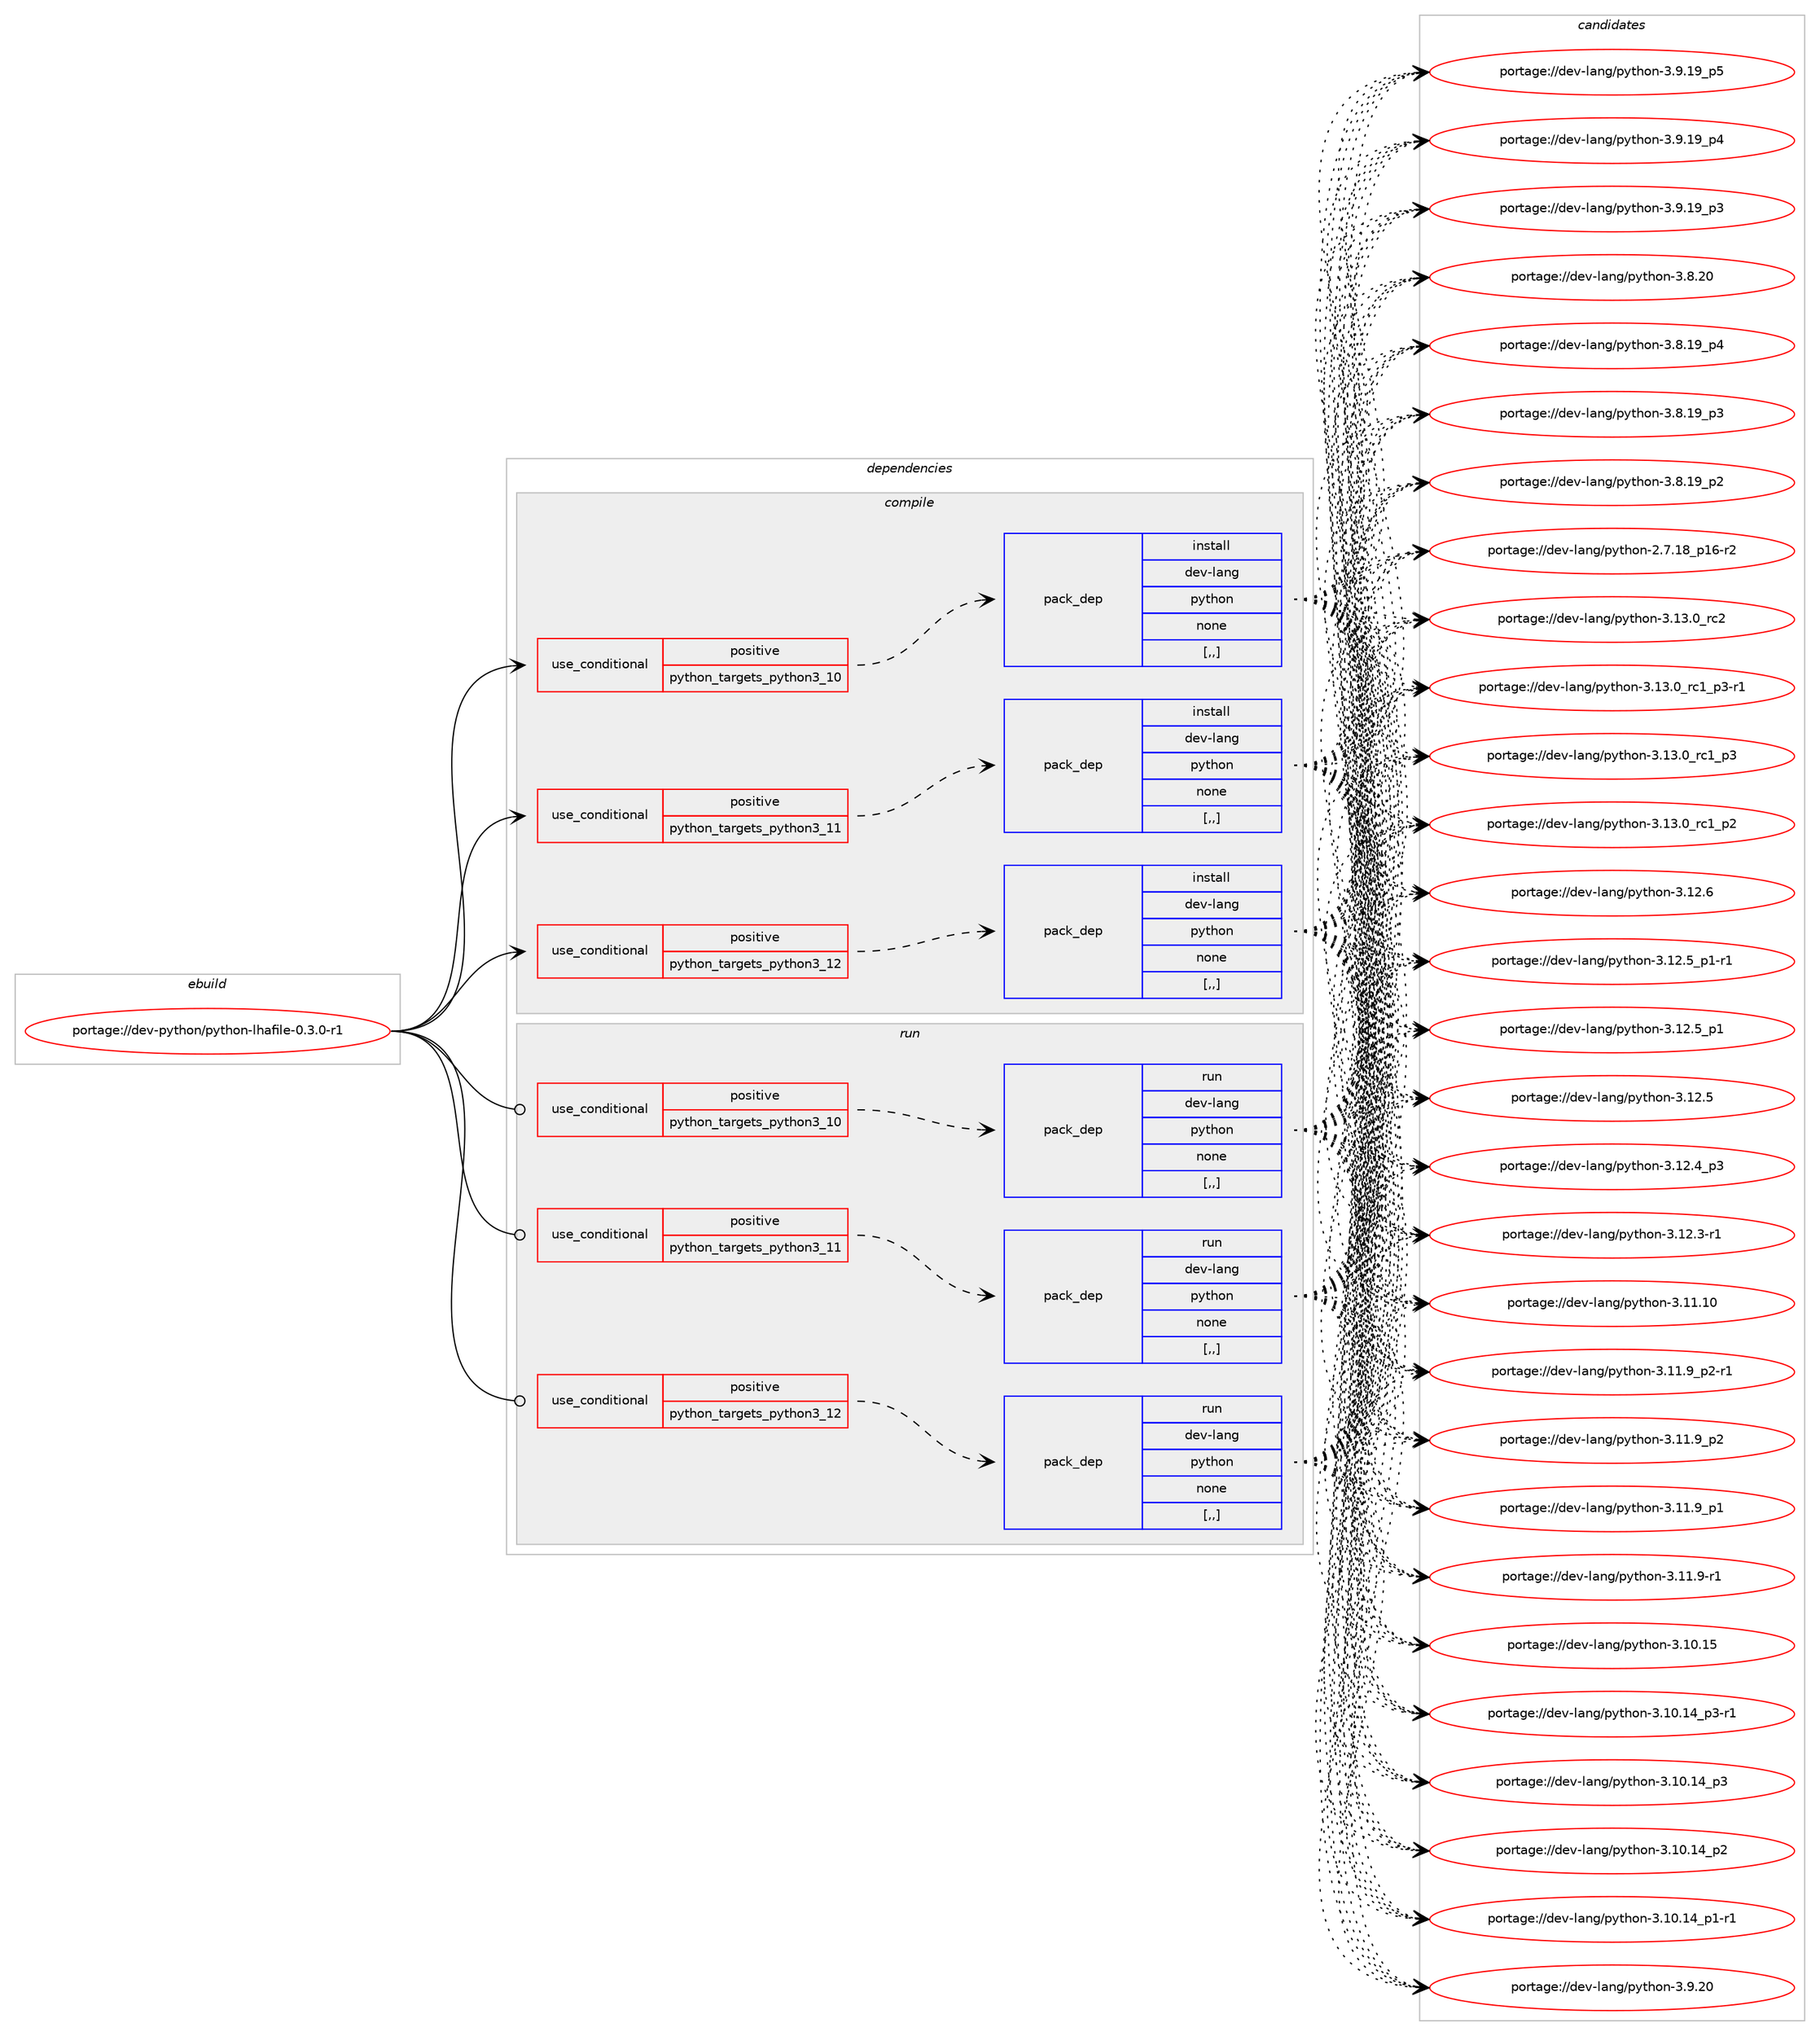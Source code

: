 digraph prolog {

# *************
# Graph options
# *************

newrank=true;
concentrate=true;
compound=true;
graph [rankdir=LR,fontname=Helvetica,fontsize=10,ranksep=1.5];#, ranksep=2.5, nodesep=0.2];
edge  [arrowhead=vee];
node  [fontname=Helvetica,fontsize=10];

# **********
# The ebuild
# **********

subgraph cluster_leftcol {
color=gray;
label=<<i>ebuild</i>>;
id [label="portage://dev-python/python-lhafile-0.3.0-r1", color=red, width=4, href="../dev-python/python-lhafile-0.3.0-r1.svg"];
}

# ****************
# The dependencies
# ****************

subgraph cluster_midcol {
color=gray;
label=<<i>dependencies</i>>;
subgraph cluster_compile {
fillcolor="#eeeeee";
style=filled;
label=<<i>compile</i>>;
subgraph cond168887 {
dependency655246 [label=<<TABLE BORDER="0" CELLBORDER="1" CELLSPACING="0" CELLPADDING="4"><TR><TD ROWSPAN="3" CELLPADDING="10">use_conditional</TD></TR><TR><TD>positive</TD></TR><TR><TD>python_targets_python3_10</TD></TR></TABLE>>, shape=none, color=red];
subgraph pack481501 {
dependency655247 [label=<<TABLE BORDER="0" CELLBORDER="1" CELLSPACING="0" CELLPADDING="4" WIDTH="220"><TR><TD ROWSPAN="6" CELLPADDING="30">pack_dep</TD></TR><TR><TD WIDTH="110">install</TD></TR><TR><TD>dev-lang</TD></TR><TR><TD>python</TD></TR><TR><TD>none</TD></TR><TR><TD>[,,]</TD></TR></TABLE>>, shape=none, color=blue];
}
dependency655246:e -> dependency655247:w [weight=20,style="dashed",arrowhead="vee"];
}
id:e -> dependency655246:w [weight=20,style="solid",arrowhead="vee"];
subgraph cond168888 {
dependency655248 [label=<<TABLE BORDER="0" CELLBORDER="1" CELLSPACING="0" CELLPADDING="4"><TR><TD ROWSPAN="3" CELLPADDING="10">use_conditional</TD></TR><TR><TD>positive</TD></TR><TR><TD>python_targets_python3_11</TD></TR></TABLE>>, shape=none, color=red];
subgraph pack481502 {
dependency655249 [label=<<TABLE BORDER="0" CELLBORDER="1" CELLSPACING="0" CELLPADDING="4" WIDTH="220"><TR><TD ROWSPAN="6" CELLPADDING="30">pack_dep</TD></TR><TR><TD WIDTH="110">install</TD></TR><TR><TD>dev-lang</TD></TR><TR><TD>python</TD></TR><TR><TD>none</TD></TR><TR><TD>[,,]</TD></TR></TABLE>>, shape=none, color=blue];
}
dependency655248:e -> dependency655249:w [weight=20,style="dashed",arrowhead="vee"];
}
id:e -> dependency655248:w [weight=20,style="solid",arrowhead="vee"];
subgraph cond168889 {
dependency655250 [label=<<TABLE BORDER="0" CELLBORDER="1" CELLSPACING="0" CELLPADDING="4"><TR><TD ROWSPAN="3" CELLPADDING="10">use_conditional</TD></TR><TR><TD>positive</TD></TR><TR><TD>python_targets_python3_12</TD></TR></TABLE>>, shape=none, color=red];
subgraph pack481503 {
dependency655251 [label=<<TABLE BORDER="0" CELLBORDER="1" CELLSPACING="0" CELLPADDING="4" WIDTH="220"><TR><TD ROWSPAN="6" CELLPADDING="30">pack_dep</TD></TR><TR><TD WIDTH="110">install</TD></TR><TR><TD>dev-lang</TD></TR><TR><TD>python</TD></TR><TR><TD>none</TD></TR><TR><TD>[,,]</TD></TR></TABLE>>, shape=none, color=blue];
}
dependency655250:e -> dependency655251:w [weight=20,style="dashed",arrowhead="vee"];
}
id:e -> dependency655250:w [weight=20,style="solid",arrowhead="vee"];
}
subgraph cluster_compileandrun {
fillcolor="#eeeeee";
style=filled;
label=<<i>compile and run</i>>;
}
subgraph cluster_run {
fillcolor="#eeeeee";
style=filled;
label=<<i>run</i>>;
subgraph cond168890 {
dependency655252 [label=<<TABLE BORDER="0" CELLBORDER="1" CELLSPACING="0" CELLPADDING="4"><TR><TD ROWSPAN="3" CELLPADDING="10">use_conditional</TD></TR><TR><TD>positive</TD></TR><TR><TD>python_targets_python3_10</TD></TR></TABLE>>, shape=none, color=red];
subgraph pack481504 {
dependency655253 [label=<<TABLE BORDER="0" CELLBORDER="1" CELLSPACING="0" CELLPADDING="4" WIDTH="220"><TR><TD ROWSPAN="6" CELLPADDING="30">pack_dep</TD></TR><TR><TD WIDTH="110">run</TD></TR><TR><TD>dev-lang</TD></TR><TR><TD>python</TD></TR><TR><TD>none</TD></TR><TR><TD>[,,]</TD></TR></TABLE>>, shape=none, color=blue];
}
dependency655252:e -> dependency655253:w [weight=20,style="dashed",arrowhead="vee"];
}
id:e -> dependency655252:w [weight=20,style="solid",arrowhead="odot"];
subgraph cond168891 {
dependency655254 [label=<<TABLE BORDER="0" CELLBORDER="1" CELLSPACING="0" CELLPADDING="4"><TR><TD ROWSPAN="3" CELLPADDING="10">use_conditional</TD></TR><TR><TD>positive</TD></TR><TR><TD>python_targets_python3_11</TD></TR></TABLE>>, shape=none, color=red];
subgraph pack481505 {
dependency655255 [label=<<TABLE BORDER="0" CELLBORDER="1" CELLSPACING="0" CELLPADDING="4" WIDTH="220"><TR><TD ROWSPAN="6" CELLPADDING="30">pack_dep</TD></TR><TR><TD WIDTH="110">run</TD></TR><TR><TD>dev-lang</TD></TR><TR><TD>python</TD></TR><TR><TD>none</TD></TR><TR><TD>[,,]</TD></TR></TABLE>>, shape=none, color=blue];
}
dependency655254:e -> dependency655255:w [weight=20,style="dashed",arrowhead="vee"];
}
id:e -> dependency655254:w [weight=20,style="solid",arrowhead="odot"];
subgraph cond168892 {
dependency655256 [label=<<TABLE BORDER="0" CELLBORDER="1" CELLSPACING="0" CELLPADDING="4"><TR><TD ROWSPAN="3" CELLPADDING="10">use_conditional</TD></TR><TR><TD>positive</TD></TR><TR><TD>python_targets_python3_12</TD></TR></TABLE>>, shape=none, color=red];
subgraph pack481506 {
dependency655257 [label=<<TABLE BORDER="0" CELLBORDER="1" CELLSPACING="0" CELLPADDING="4" WIDTH="220"><TR><TD ROWSPAN="6" CELLPADDING="30">pack_dep</TD></TR><TR><TD WIDTH="110">run</TD></TR><TR><TD>dev-lang</TD></TR><TR><TD>python</TD></TR><TR><TD>none</TD></TR><TR><TD>[,,]</TD></TR></TABLE>>, shape=none, color=blue];
}
dependency655256:e -> dependency655257:w [weight=20,style="dashed",arrowhead="vee"];
}
id:e -> dependency655256:w [weight=20,style="solid",arrowhead="odot"];
}
}

# **************
# The candidates
# **************

subgraph cluster_choices {
rank=same;
color=gray;
label=<<i>candidates</i>>;

subgraph choice481501 {
color=black;
nodesep=1;
choice10010111845108971101034711212111610411111045514649514648951149950 [label="portage://dev-lang/python-3.13.0_rc2", color=red, width=4,href="../dev-lang/python-3.13.0_rc2.svg"];
choice1001011184510897110103471121211161041111104551464951464895114994995112514511449 [label="portage://dev-lang/python-3.13.0_rc1_p3-r1", color=red, width=4,href="../dev-lang/python-3.13.0_rc1_p3-r1.svg"];
choice100101118451089711010347112121116104111110455146495146489511499499511251 [label="portage://dev-lang/python-3.13.0_rc1_p3", color=red, width=4,href="../dev-lang/python-3.13.0_rc1_p3.svg"];
choice100101118451089711010347112121116104111110455146495146489511499499511250 [label="portage://dev-lang/python-3.13.0_rc1_p2", color=red, width=4,href="../dev-lang/python-3.13.0_rc1_p2.svg"];
choice10010111845108971101034711212111610411111045514649504654 [label="portage://dev-lang/python-3.12.6", color=red, width=4,href="../dev-lang/python-3.12.6.svg"];
choice1001011184510897110103471121211161041111104551464950465395112494511449 [label="portage://dev-lang/python-3.12.5_p1-r1", color=red, width=4,href="../dev-lang/python-3.12.5_p1-r1.svg"];
choice100101118451089711010347112121116104111110455146495046539511249 [label="portage://dev-lang/python-3.12.5_p1", color=red, width=4,href="../dev-lang/python-3.12.5_p1.svg"];
choice10010111845108971101034711212111610411111045514649504653 [label="portage://dev-lang/python-3.12.5", color=red, width=4,href="../dev-lang/python-3.12.5.svg"];
choice100101118451089711010347112121116104111110455146495046529511251 [label="portage://dev-lang/python-3.12.4_p3", color=red, width=4,href="../dev-lang/python-3.12.4_p3.svg"];
choice100101118451089711010347112121116104111110455146495046514511449 [label="portage://dev-lang/python-3.12.3-r1", color=red, width=4,href="../dev-lang/python-3.12.3-r1.svg"];
choice1001011184510897110103471121211161041111104551464949464948 [label="portage://dev-lang/python-3.11.10", color=red, width=4,href="../dev-lang/python-3.11.10.svg"];
choice1001011184510897110103471121211161041111104551464949465795112504511449 [label="portage://dev-lang/python-3.11.9_p2-r1", color=red, width=4,href="../dev-lang/python-3.11.9_p2-r1.svg"];
choice100101118451089711010347112121116104111110455146494946579511250 [label="portage://dev-lang/python-3.11.9_p2", color=red, width=4,href="../dev-lang/python-3.11.9_p2.svg"];
choice100101118451089711010347112121116104111110455146494946579511249 [label="portage://dev-lang/python-3.11.9_p1", color=red, width=4,href="../dev-lang/python-3.11.9_p1.svg"];
choice100101118451089711010347112121116104111110455146494946574511449 [label="portage://dev-lang/python-3.11.9-r1", color=red, width=4,href="../dev-lang/python-3.11.9-r1.svg"];
choice1001011184510897110103471121211161041111104551464948464953 [label="portage://dev-lang/python-3.10.15", color=red, width=4,href="../dev-lang/python-3.10.15.svg"];
choice100101118451089711010347112121116104111110455146494846495295112514511449 [label="portage://dev-lang/python-3.10.14_p3-r1", color=red, width=4,href="../dev-lang/python-3.10.14_p3-r1.svg"];
choice10010111845108971101034711212111610411111045514649484649529511251 [label="portage://dev-lang/python-3.10.14_p3", color=red, width=4,href="../dev-lang/python-3.10.14_p3.svg"];
choice10010111845108971101034711212111610411111045514649484649529511250 [label="portage://dev-lang/python-3.10.14_p2", color=red, width=4,href="../dev-lang/python-3.10.14_p2.svg"];
choice100101118451089711010347112121116104111110455146494846495295112494511449 [label="portage://dev-lang/python-3.10.14_p1-r1", color=red, width=4,href="../dev-lang/python-3.10.14_p1-r1.svg"];
choice10010111845108971101034711212111610411111045514657465048 [label="portage://dev-lang/python-3.9.20", color=red, width=4,href="../dev-lang/python-3.9.20.svg"];
choice100101118451089711010347112121116104111110455146574649579511253 [label="portage://dev-lang/python-3.9.19_p5", color=red, width=4,href="../dev-lang/python-3.9.19_p5.svg"];
choice100101118451089711010347112121116104111110455146574649579511252 [label="portage://dev-lang/python-3.9.19_p4", color=red, width=4,href="../dev-lang/python-3.9.19_p4.svg"];
choice100101118451089711010347112121116104111110455146574649579511251 [label="portage://dev-lang/python-3.9.19_p3", color=red, width=4,href="../dev-lang/python-3.9.19_p3.svg"];
choice10010111845108971101034711212111610411111045514656465048 [label="portage://dev-lang/python-3.8.20", color=red, width=4,href="../dev-lang/python-3.8.20.svg"];
choice100101118451089711010347112121116104111110455146564649579511252 [label="portage://dev-lang/python-3.8.19_p4", color=red, width=4,href="../dev-lang/python-3.8.19_p4.svg"];
choice100101118451089711010347112121116104111110455146564649579511251 [label="portage://dev-lang/python-3.8.19_p3", color=red, width=4,href="../dev-lang/python-3.8.19_p3.svg"];
choice100101118451089711010347112121116104111110455146564649579511250 [label="portage://dev-lang/python-3.8.19_p2", color=red, width=4,href="../dev-lang/python-3.8.19_p2.svg"];
choice100101118451089711010347112121116104111110455046554649569511249544511450 [label="portage://dev-lang/python-2.7.18_p16-r2", color=red, width=4,href="../dev-lang/python-2.7.18_p16-r2.svg"];
dependency655247:e -> choice10010111845108971101034711212111610411111045514649514648951149950:w [style=dotted,weight="100"];
dependency655247:e -> choice1001011184510897110103471121211161041111104551464951464895114994995112514511449:w [style=dotted,weight="100"];
dependency655247:e -> choice100101118451089711010347112121116104111110455146495146489511499499511251:w [style=dotted,weight="100"];
dependency655247:e -> choice100101118451089711010347112121116104111110455146495146489511499499511250:w [style=dotted,weight="100"];
dependency655247:e -> choice10010111845108971101034711212111610411111045514649504654:w [style=dotted,weight="100"];
dependency655247:e -> choice1001011184510897110103471121211161041111104551464950465395112494511449:w [style=dotted,weight="100"];
dependency655247:e -> choice100101118451089711010347112121116104111110455146495046539511249:w [style=dotted,weight="100"];
dependency655247:e -> choice10010111845108971101034711212111610411111045514649504653:w [style=dotted,weight="100"];
dependency655247:e -> choice100101118451089711010347112121116104111110455146495046529511251:w [style=dotted,weight="100"];
dependency655247:e -> choice100101118451089711010347112121116104111110455146495046514511449:w [style=dotted,weight="100"];
dependency655247:e -> choice1001011184510897110103471121211161041111104551464949464948:w [style=dotted,weight="100"];
dependency655247:e -> choice1001011184510897110103471121211161041111104551464949465795112504511449:w [style=dotted,weight="100"];
dependency655247:e -> choice100101118451089711010347112121116104111110455146494946579511250:w [style=dotted,weight="100"];
dependency655247:e -> choice100101118451089711010347112121116104111110455146494946579511249:w [style=dotted,weight="100"];
dependency655247:e -> choice100101118451089711010347112121116104111110455146494946574511449:w [style=dotted,weight="100"];
dependency655247:e -> choice1001011184510897110103471121211161041111104551464948464953:w [style=dotted,weight="100"];
dependency655247:e -> choice100101118451089711010347112121116104111110455146494846495295112514511449:w [style=dotted,weight="100"];
dependency655247:e -> choice10010111845108971101034711212111610411111045514649484649529511251:w [style=dotted,weight="100"];
dependency655247:e -> choice10010111845108971101034711212111610411111045514649484649529511250:w [style=dotted,weight="100"];
dependency655247:e -> choice100101118451089711010347112121116104111110455146494846495295112494511449:w [style=dotted,weight="100"];
dependency655247:e -> choice10010111845108971101034711212111610411111045514657465048:w [style=dotted,weight="100"];
dependency655247:e -> choice100101118451089711010347112121116104111110455146574649579511253:w [style=dotted,weight="100"];
dependency655247:e -> choice100101118451089711010347112121116104111110455146574649579511252:w [style=dotted,weight="100"];
dependency655247:e -> choice100101118451089711010347112121116104111110455146574649579511251:w [style=dotted,weight="100"];
dependency655247:e -> choice10010111845108971101034711212111610411111045514656465048:w [style=dotted,weight="100"];
dependency655247:e -> choice100101118451089711010347112121116104111110455146564649579511252:w [style=dotted,weight="100"];
dependency655247:e -> choice100101118451089711010347112121116104111110455146564649579511251:w [style=dotted,weight="100"];
dependency655247:e -> choice100101118451089711010347112121116104111110455146564649579511250:w [style=dotted,weight="100"];
dependency655247:e -> choice100101118451089711010347112121116104111110455046554649569511249544511450:w [style=dotted,weight="100"];
}
subgraph choice481502 {
color=black;
nodesep=1;
choice10010111845108971101034711212111610411111045514649514648951149950 [label="portage://dev-lang/python-3.13.0_rc2", color=red, width=4,href="../dev-lang/python-3.13.0_rc2.svg"];
choice1001011184510897110103471121211161041111104551464951464895114994995112514511449 [label="portage://dev-lang/python-3.13.0_rc1_p3-r1", color=red, width=4,href="../dev-lang/python-3.13.0_rc1_p3-r1.svg"];
choice100101118451089711010347112121116104111110455146495146489511499499511251 [label="portage://dev-lang/python-3.13.0_rc1_p3", color=red, width=4,href="../dev-lang/python-3.13.0_rc1_p3.svg"];
choice100101118451089711010347112121116104111110455146495146489511499499511250 [label="portage://dev-lang/python-3.13.0_rc1_p2", color=red, width=4,href="../dev-lang/python-3.13.0_rc1_p2.svg"];
choice10010111845108971101034711212111610411111045514649504654 [label="portage://dev-lang/python-3.12.6", color=red, width=4,href="../dev-lang/python-3.12.6.svg"];
choice1001011184510897110103471121211161041111104551464950465395112494511449 [label="portage://dev-lang/python-3.12.5_p1-r1", color=red, width=4,href="../dev-lang/python-3.12.5_p1-r1.svg"];
choice100101118451089711010347112121116104111110455146495046539511249 [label="portage://dev-lang/python-3.12.5_p1", color=red, width=4,href="../dev-lang/python-3.12.5_p1.svg"];
choice10010111845108971101034711212111610411111045514649504653 [label="portage://dev-lang/python-3.12.5", color=red, width=4,href="../dev-lang/python-3.12.5.svg"];
choice100101118451089711010347112121116104111110455146495046529511251 [label="portage://dev-lang/python-3.12.4_p3", color=red, width=4,href="../dev-lang/python-3.12.4_p3.svg"];
choice100101118451089711010347112121116104111110455146495046514511449 [label="portage://dev-lang/python-3.12.3-r1", color=red, width=4,href="../dev-lang/python-3.12.3-r1.svg"];
choice1001011184510897110103471121211161041111104551464949464948 [label="portage://dev-lang/python-3.11.10", color=red, width=4,href="../dev-lang/python-3.11.10.svg"];
choice1001011184510897110103471121211161041111104551464949465795112504511449 [label="portage://dev-lang/python-3.11.9_p2-r1", color=red, width=4,href="../dev-lang/python-3.11.9_p2-r1.svg"];
choice100101118451089711010347112121116104111110455146494946579511250 [label="portage://dev-lang/python-3.11.9_p2", color=red, width=4,href="../dev-lang/python-3.11.9_p2.svg"];
choice100101118451089711010347112121116104111110455146494946579511249 [label="portage://dev-lang/python-3.11.9_p1", color=red, width=4,href="../dev-lang/python-3.11.9_p1.svg"];
choice100101118451089711010347112121116104111110455146494946574511449 [label="portage://dev-lang/python-3.11.9-r1", color=red, width=4,href="../dev-lang/python-3.11.9-r1.svg"];
choice1001011184510897110103471121211161041111104551464948464953 [label="portage://dev-lang/python-3.10.15", color=red, width=4,href="../dev-lang/python-3.10.15.svg"];
choice100101118451089711010347112121116104111110455146494846495295112514511449 [label="portage://dev-lang/python-3.10.14_p3-r1", color=red, width=4,href="../dev-lang/python-3.10.14_p3-r1.svg"];
choice10010111845108971101034711212111610411111045514649484649529511251 [label="portage://dev-lang/python-3.10.14_p3", color=red, width=4,href="../dev-lang/python-3.10.14_p3.svg"];
choice10010111845108971101034711212111610411111045514649484649529511250 [label="portage://dev-lang/python-3.10.14_p2", color=red, width=4,href="../dev-lang/python-3.10.14_p2.svg"];
choice100101118451089711010347112121116104111110455146494846495295112494511449 [label="portage://dev-lang/python-3.10.14_p1-r1", color=red, width=4,href="../dev-lang/python-3.10.14_p1-r1.svg"];
choice10010111845108971101034711212111610411111045514657465048 [label="portage://dev-lang/python-3.9.20", color=red, width=4,href="../dev-lang/python-3.9.20.svg"];
choice100101118451089711010347112121116104111110455146574649579511253 [label="portage://dev-lang/python-3.9.19_p5", color=red, width=4,href="../dev-lang/python-3.9.19_p5.svg"];
choice100101118451089711010347112121116104111110455146574649579511252 [label="portage://dev-lang/python-3.9.19_p4", color=red, width=4,href="../dev-lang/python-3.9.19_p4.svg"];
choice100101118451089711010347112121116104111110455146574649579511251 [label="portage://dev-lang/python-3.9.19_p3", color=red, width=4,href="../dev-lang/python-3.9.19_p3.svg"];
choice10010111845108971101034711212111610411111045514656465048 [label="portage://dev-lang/python-3.8.20", color=red, width=4,href="../dev-lang/python-3.8.20.svg"];
choice100101118451089711010347112121116104111110455146564649579511252 [label="portage://dev-lang/python-3.8.19_p4", color=red, width=4,href="../dev-lang/python-3.8.19_p4.svg"];
choice100101118451089711010347112121116104111110455146564649579511251 [label="portage://dev-lang/python-3.8.19_p3", color=red, width=4,href="../dev-lang/python-3.8.19_p3.svg"];
choice100101118451089711010347112121116104111110455146564649579511250 [label="portage://dev-lang/python-3.8.19_p2", color=red, width=4,href="../dev-lang/python-3.8.19_p2.svg"];
choice100101118451089711010347112121116104111110455046554649569511249544511450 [label="portage://dev-lang/python-2.7.18_p16-r2", color=red, width=4,href="../dev-lang/python-2.7.18_p16-r2.svg"];
dependency655249:e -> choice10010111845108971101034711212111610411111045514649514648951149950:w [style=dotted,weight="100"];
dependency655249:e -> choice1001011184510897110103471121211161041111104551464951464895114994995112514511449:w [style=dotted,weight="100"];
dependency655249:e -> choice100101118451089711010347112121116104111110455146495146489511499499511251:w [style=dotted,weight="100"];
dependency655249:e -> choice100101118451089711010347112121116104111110455146495146489511499499511250:w [style=dotted,weight="100"];
dependency655249:e -> choice10010111845108971101034711212111610411111045514649504654:w [style=dotted,weight="100"];
dependency655249:e -> choice1001011184510897110103471121211161041111104551464950465395112494511449:w [style=dotted,weight="100"];
dependency655249:e -> choice100101118451089711010347112121116104111110455146495046539511249:w [style=dotted,weight="100"];
dependency655249:e -> choice10010111845108971101034711212111610411111045514649504653:w [style=dotted,weight="100"];
dependency655249:e -> choice100101118451089711010347112121116104111110455146495046529511251:w [style=dotted,weight="100"];
dependency655249:e -> choice100101118451089711010347112121116104111110455146495046514511449:w [style=dotted,weight="100"];
dependency655249:e -> choice1001011184510897110103471121211161041111104551464949464948:w [style=dotted,weight="100"];
dependency655249:e -> choice1001011184510897110103471121211161041111104551464949465795112504511449:w [style=dotted,weight="100"];
dependency655249:e -> choice100101118451089711010347112121116104111110455146494946579511250:w [style=dotted,weight="100"];
dependency655249:e -> choice100101118451089711010347112121116104111110455146494946579511249:w [style=dotted,weight="100"];
dependency655249:e -> choice100101118451089711010347112121116104111110455146494946574511449:w [style=dotted,weight="100"];
dependency655249:e -> choice1001011184510897110103471121211161041111104551464948464953:w [style=dotted,weight="100"];
dependency655249:e -> choice100101118451089711010347112121116104111110455146494846495295112514511449:w [style=dotted,weight="100"];
dependency655249:e -> choice10010111845108971101034711212111610411111045514649484649529511251:w [style=dotted,weight="100"];
dependency655249:e -> choice10010111845108971101034711212111610411111045514649484649529511250:w [style=dotted,weight="100"];
dependency655249:e -> choice100101118451089711010347112121116104111110455146494846495295112494511449:w [style=dotted,weight="100"];
dependency655249:e -> choice10010111845108971101034711212111610411111045514657465048:w [style=dotted,weight="100"];
dependency655249:e -> choice100101118451089711010347112121116104111110455146574649579511253:w [style=dotted,weight="100"];
dependency655249:e -> choice100101118451089711010347112121116104111110455146574649579511252:w [style=dotted,weight="100"];
dependency655249:e -> choice100101118451089711010347112121116104111110455146574649579511251:w [style=dotted,weight="100"];
dependency655249:e -> choice10010111845108971101034711212111610411111045514656465048:w [style=dotted,weight="100"];
dependency655249:e -> choice100101118451089711010347112121116104111110455146564649579511252:w [style=dotted,weight="100"];
dependency655249:e -> choice100101118451089711010347112121116104111110455146564649579511251:w [style=dotted,weight="100"];
dependency655249:e -> choice100101118451089711010347112121116104111110455146564649579511250:w [style=dotted,weight="100"];
dependency655249:e -> choice100101118451089711010347112121116104111110455046554649569511249544511450:w [style=dotted,weight="100"];
}
subgraph choice481503 {
color=black;
nodesep=1;
choice10010111845108971101034711212111610411111045514649514648951149950 [label="portage://dev-lang/python-3.13.0_rc2", color=red, width=4,href="../dev-lang/python-3.13.0_rc2.svg"];
choice1001011184510897110103471121211161041111104551464951464895114994995112514511449 [label="portage://dev-lang/python-3.13.0_rc1_p3-r1", color=red, width=4,href="../dev-lang/python-3.13.0_rc1_p3-r1.svg"];
choice100101118451089711010347112121116104111110455146495146489511499499511251 [label="portage://dev-lang/python-3.13.0_rc1_p3", color=red, width=4,href="../dev-lang/python-3.13.0_rc1_p3.svg"];
choice100101118451089711010347112121116104111110455146495146489511499499511250 [label="portage://dev-lang/python-3.13.0_rc1_p2", color=red, width=4,href="../dev-lang/python-3.13.0_rc1_p2.svg"];
choice10010111845108971101034711212111610411111045514649504654 [label="portage://dev-lang/python-3.12.6", color=red, width=4,href="../dev-lang/python-3.12.6.svg"];
choice1001011184510897110103471121211161041111104551464950465395112494511449 [label="portage://dev-lang/python-3.12.5_p1-r1", color=red, width=4,href="../dev-lang/python-3.12.5_p1-r1.svg"];
choice100101118451089711010347112121116104111110455146495046539511249 [label="portage://dev-lang/python-3.12.5_p1", color=red, width=4,href="../dev-lang/python-3.12.5_p1.svg"];
choice10010111845108971101034711212111610411111045514649504653 [label="portage://dev-lang/python-3.12.5", color=red, width=4,href="../dev-lang/python-3.12.5.svg"];
choice100101118451089711010347112121116104111110455146495046529511251 [label="portage://dev-lang/python-3.12.4_p3", color=red, width=4,href="../dev-lang/python-3.12.4_p3.svg"];
choice100101118451089711010347112121116104111110455146495046514511449 [label="portage://dev-lang/python-3.12.3-r1", color=red, width=4,href="../dev-lang/python-3.12.3-r1.svg"];
choice1001011184510897110103471121211161041111104551464949464948 [label="portage://dev-lang/python-3.11.10", color=red, width=4,href="../dev-lang/python-3.11.10.svg"];
choice1001011184510897110103471121211161041111104551464949465795112504511449 [label="portage://dev-lang/python-3.11.9_p2-r1", color=red, width=4,href="../dev-lang/python-3.11.9_p2-r1.svg"];
choice100101118451089711010347112121116104111110455146494946579511250 [label="portage://dev-lang/python-3.11.9_p2", color=red, width=4,href="../dev-lang/python-3.11.9_p2.svg"];
choice100101118451089711010347112121116104111110455146494946579511249 [label="portage://dev-lang/python-3.11.9_p1", color=red, width=4,href="../dev-lang/python-3.11.9_p1.svg"];
choice100101118451089711010347112121116104111110455146494946574511449 [label="portage://dev-lang/python-3.11.9-r1", color=red, width=4,href="../dev-lang/python-3.11.9-r1.svg"];
choice1001011184510897110103471121211161041111104551464948464953 [label="portage://dev-lang/python-3.10.15", color=red, width=4,href="../dev-lang/python-3.10.15.svg"];
choice100101118451089711010347112121116104111110455146494846495295112514511449 [label="portage://dev-lang/python-3.10.14_p3-r1", color=red, width=4,href="../dev-lang/python-3.10.14_p3-r1.svg"];
choice10010111845108971101034711212111610411111045514649484649529511251 [label="portage://dev-lang/python-3.10.14_p3", color=red, width=4,href="../dev-lang/python-3.10.14_p3.svg"];
choice10010111845108971101034711212111610411111045514649484649529511250 [label="portage://dev-lang/python-3.10.14_p2", color=red, width=4,href="../dev-lang/python-3.10.14_p2.svg"];
choice100101118451089711010347112121116104111110455146494846495295112494511449 [label="portage://dev-lang/python-3.10.14_p1-r1", color=red, width=4,href="../dev-lang/python-3.10.14_p1-r1.svg"];
choice10010111845108971101034711212111610411111045514657465048 [label="portage://dev-lang/python-3.9.20", color=red, width=4,href="../dev-lang/python-3.9.20.svg"];
choice100101118451089711010347112121116104111110455146574649579511253 [label="portage://dev-lang/python-3.9.19_p5", color=red, width=4,href="../dev-lang/python-3.9.19_p5.svg"];
choice100101118451089711010347112121116104111110455146574649579511252 [label="portage://dev-lang/python-3.9.19_p4", color=red, width=4,href="../dev-lang/python-3.9.19_p4.svg"];
choice100101118451089711010347112121116104111110455146574649579511251 [label="portage://dev-lang/python-3.9.19_p3", color=red, width=4,href="../dev-lang/python-3.9.19_p3.svg"];
choice10010111845108971101034711212111610411111045514656465048 [label="portage://dev-lang/python-3.8.20", color=red, width=4,href="../dev-lang/python-3.8.20.svg"];
choice100101118451089711010347112121116104111110455146564649579511252 [label="portage://dev-lang/python-3.8.19_p4", color=red, width=4,href="../dev-lang/python-3.8.19_p4.svg"];
choice100101118451089711010347112121116104111110455146564649579511251 [label="portage://dev-lang/python-3.8.19_p3", color=red, width=4,href="../dev-lang/python-3.8.19_p3.svg"];
choice100101118451089711010347112121116104111110455146564649579511250 [label="portage://dev-lang/python-3.8.19_p2", color=red, width=4,href="../dev-lang/python-3.8.19_p2.svg"];
choice100101118451089711010347112121116104111110455046554649569511249544511450 [label="portage://dev-lang/python-2.7.18_p16-r2", color=red, width=4,href="../dev-lang/python-2.7.18_p16-r2.svg"];
dependency655251:e -> choice10010111845108971101034711212111610411111045514649514648951149950:w [style=dotted,weight="100"];
dependency655251:e -> choice1001011184510897110103471121211161041111104551464951464895114994995112514511449:w [style=dotted,weight="100"];
dependency655251:e -> choice100101118451089711010347112121116104111110455146495146489511499499511251:w [style=dotted,weight="100"];
dependency655251:e -> choice100101118451089711010347112121116104111110455146495146489511499499511250:w [style=dotted,weight="100"];
dependency655251:e -> choice10010111845108971101034711212111610411111045514649504654:w [style=dotted,weight="100"];
dependency655251:e -> choice1001011184510897110103471121211161041111104551464950465395112494511449:w [style=dotted,weight="100"];
dependency655251:e -> choice100101118451089711010347112121116104111110455146495046539511249:w [style=dotted,weight="100"];
dependency655251:e -> choice10010111845108971101034711212111610411111045514649504653:w [style=dotted,weight="100"];
dependency655251:e -> choice100101118451089711010347112121116104111110455146495046529511251:w [style=dotted,weight="100"];
dependency655251:e -> choice100101118451089711010347112121116104111110455146495046514511449:w [style=dotted,weight="100"];
dependency655251:e -> choice1001011184510897110103471121211161041111104551464949464948:w [style=dotted,weight="100"];
dependency655251:e -> choice1001011184510897110103471121211161041111104551464949465795112504511449:w [style=dotted,weight="100"];
dependency655251:e -> choice100101118451089711010347112121116104111110455146494946579511250:w [style=dotted,weight="100"];
dependency655251:e -> choice100101118451089711010347112121116104111110455146494946579511249:w [style=dotted,weight="100"];
dependency655251:e -> choice100101118451089711010347112121116104111110455146494946574511449:w [style=dotted,weight="100"];
dependency655251:e -> choice1001011184510897110103471121211161041111104551464948464953:w [style=dotted,weight="100"];
dependency655251:e -> choice100101118451089711010347112121116104111110455146494846495295112514511449:w [style=dotted,weight="100"];
dependency655251:e -> choice10010111845108971101034711212111610411111045514649484649529511251:w [style=dotted,weight="100"];
dependency655251:e -> choice10010111845108971101034711212111610411111045514649484649529511250:w [style=dotted,weight="100"];
dependency655251:e -> choice100101118451089711010347112121116104111110455146494846495295112494511449:w [style=dotted,weight="100"];
dependency655251:e -> choice10010111845108971101034711212111610411111045514657465048:w [style=dotted,weight="100"];
dependency655251:e -> choice100101118451089711010347112121116104111110455146574649579511253:w [style=dotted,weight="100"];
dependency655251:e -> choice100101118451089711010347112121116104111110455146574649579511252:w [style=dotted,weight="100"];
dependency655251:e -> choice100101118451089711010347112121116104111110455146574649579511251:w [style=dotted,weight="100"];
dependency655251:e -> choice10010111845108971101034711212111610411111045514656465048:w [style=dotted,weight="100"];
dependency655251:e -> choice100101118451089711010347112121116104111110455146564649579511252:w [style=dotted,weight="100"];
dependency655251:e -> choice100101118451089711010347112121116104111110455146564649579511251:w [style=dotted,weight="100"];
dependency655251:e -> choice100101118451089711010347112121116104111110455146564649579511250:w [style=dotted,weight="100"];
dependency655251:e -> choice100101118451089711010347112121116104111110455046554649569511249544511450:w [style=dotted,weight="100"];
}
subgraph choice481504 {
color=black;
nodesep=1;
choice10010111845108971101034711212111610411111045514649514648951149950 [label="portage://dev-lang/python-3.13.0_rc2", color=red, width=4,href="../dev-lang/python-3.13.0_rc2.svg"];
choice1001011184510897110103471121211161041111104551464951464895114994995112514511449 [label="portage://dev-lang/python-3.13.0_rc1_p3-r1", color=red, width=4,href="../dev-lang/python-3.13.0_rc1_p3-r1.svg"];
choice100101118451089711010347112121116104111110455146495146489511499499511251 [label="portage://dev-lang/python-3.13.0_rc1_p3", color=red, width=4,href="../dev-lang/python-3.13.0_rc1_p3.svg"];
choice100101118451089711010347112121116104111110455146495146489511499499511250 [label="portage://dev-lang/python-3.13.0_rc1_p2", color=red, width=4,href="../dev-lang/python-3.13.0_rc1_p2.svg"];
choice10010111845108971101034711212111610411111045514649504654 [label="portage://dev-lang/python-3.12.6", color=red, width=4,href="../dev-lang/python-3.12.6.svg"];
choice1001011184510897110103471121211161041111104551464950465395112494511449 [label="portage://dev-lang/python-3.12.5_p1-r1", color=red, width=4,href="../dev-lang/python-3.12.5_p1-r1.svg"];
choice100101118451089711010347112121116104111110455146495046539511249 [label="portage://dev-lang/python-3.12.5_p1", color=red, width=4,href="../dev-lang/python-3.12.5_p1.svg"];
choice10010111845108971101034711212111610411111045514649504653 [label="portage://dev-lang/python-3.12.5", color=red, width=4,href="../dev-lang/python-3.12.5.svg"];
choice100101118451089711010347112121116104111110455146495046529511251 [label="portage://dev-lang/python-3.12.4_p3", color=red, width=4,href="../dev-lang/python-3.12.4_p3.svg"];
choice100101118451089711010347112121116104111110455146495046514511449 [label="portage://dev-lang/python-3.12.3-r1", color=red, width=4,href="../dev-lang/python-3.12.3-r1.svg"];
choice1001011184510897110103471121211161041111104551464949464948 [label="portage://dev-lang/python-3.11.10", color=red, width=4,href="../dev-lang/python-3.11.10.svg"];
choice1001011184510897110103471121211161041111104551464949465795112504511449 [label="portage://dev-lang/python-3.11.9_p2-r1", color=red, width=4,href="../dev-lang/python-3.11.9_p2-r1.svg"];
choice100101118451089711010347112121116104111110455146494946579511250 [label="portage://dev-lang/python-3.11.9_p2", color=red, width=4,href="../dev-lang/python-3.11.9_p2.svg"];
choice100101118451089711010347112121116104111110455146494946579511249 [label="portage://dev-lang/python-3.11.9_p1", color=red, width=4,href="../dev-lang/python-3.11.9_p1.svg"];
choice100101118451089711010347112121116104111110455146494946574511449 [label="portage://dev-lang/python-3.11.9-r1", color=red, width=4,href="../dev-lang/python-3.11.9-r1.svg"];
choice1001011184510897110103471121211161041111104551464948464953 [label="portage://dev-lang/python-3.10.15", color=red, width=4,href="../dev-lang/python-3.10.15.svg"];
choice100101118451089711010347112121116104111110455146494846495295112514511449 [label="portage://dev-lang/python-3.10.14_p3-r1", color=red, width=4,href="../dev-lang/python-3.10.14_p3-r1.svg"];
choice10010111845108971101034711212111610411111045514649484649529511251 [label="portage://dev-lang/python-3.10.14_p3", color=red, width=4,href="../dev-lang/python-3.10.14_p3.svg"];
choice10010111845108971101034711212111610411111045514649484649529511250 [label="portage://dev-lang/python-3.10.14_p2", color=red, width=4,href="../dev-lang/python-3.10.14_p2.svg"];
choice100101118451089711010347112121116104111110455146494846495295112494511449 [label="portage://dev-lang/python-3.10.14_p1-r1", color=red, width=4,href="../dev-lang/python-3.10.14_p1-r1.svg"];
choice10010111845108971101034711212111610411111045514657465048 [label="portage://dev-lang/python-3.9.20", color=red, width=4,href="../dev-lang/python-3.9.20.svg"];
choice100101118451089711010347112121116104111110455146574649579511253 [label="portage://dev-lang/python-3.9.19_p5", color=red, width=4,href="../dev-lang/python-3.9.19_p5.svg"];
choice100101118451089711010347112121116104111110455146574649579511252 [label="portage://dev-lang/python-3.9.19_p4", color=red, width=4,href="../dev-lang/python-3.9.19_p4.svg"];
choice100101118451089711010347112121116104111110455146574649579511251 [label="portage://dev-lang/python-3.9.19_p3", color=red, width=4,href="../dev-lang/python-3.9.19_p3.svg"];
choice10010111845108971101034711212111610411111045514656465048 [label="portage://dev-lang/python-3.8.20", color=red, width=4,href="../dev-lang/python-3.8.20.svg"];
choice100101118451089711010347112121116104111110455146564649579511252 [label="portage://dev-lang/python-3.8.19_p4", color=red, width=4,href="../dev-lang/python-3.8.19_p4.svg"];
choice100101118451089711010347112121116104111110455146564649579511251 [label="portage://dev-lang/python-3.8.19_p3", color=red, width=4,href="../dev-lang/python-3.8.19_p3.svg"];
choice100101118451089711010347112121116104111110455146564649579511250 [label="portage://dev-lang/python-3.8.19_p2", color=red, width=4,href="../dev-lang/python-3.8.19_p2.svg"];
choice100101118451089711010347112121116104111110455046554649569511249544511450 [label="portage://dev-lang/python-2.7.18_p16-r2", color=red, width=4,href="../dev-lang/python-2.7.18_p16-r2.svg"];
dependency655253:e -> choice10010111845108971101034711212111610411111045514649514648951149950:w [style=dotted,weight="100"];
dependency655253:e -> choice1001011184510897110103471121211161041111104551464951464895114994995112514511449:w [style=dotted,weight="100"];
dependency655253:e -> choice100101118451089711010347112121116104111110455146495146489511499499511251:w [style=dotted,weight="100"];
dependency655253:e -> choice100101118451089711010347112121116104111110455146495146489511499499511250:w [style=dotted,weight="100"];
dependency655253:e -> choice10010111845108971101034711212111610411111045514649504654:w [style=dotted,weight="100"];
dependency655253:e -> choice1001011184510897110103471121211161041111104551464950465395112494511449:w [style=dotted,weight="100"];
dependency655253:e -> choice100101118451089711010347112121116104111110455146495046539511249:w [style=dotted,weight="100"];
dependency655253:e -> choice10010111845108971101034711212111610411111045514649504653:w [style=dotted,weight="100"];
dependency655253:e -> choice100101118451089711010347112121116104111110455146495046529511251:w [style=dotted,weight="100"];
dependency655253:e -> choice100101118451089711010347112121116104111110455146495046514511449:w [style=dotted,weight="100"];
dependency655253:e -> choice1001011184510897110103471121211161041111104551464949464948:w [style=dotted,weight="100"];
dependency655253:e -> choice1001011184510897110103471121211161041111104551464949465795112504511449:w [style=dotted,weight="100"];
dependency655253:e -> choice100101118451089711010347112121116104111110455146494946579511250:w [style=dotted,weight="100"];
dependency655253:e -> choice100101118451089711010347112121116104111110455146494946579511249:w [style=dotted,weight="100"];
dependency655253:e -> choice100101118451089711010347112121116104111110455146494946574511449:w [style=dotted,weight="100"];
dependency655253:e -> choice1001011184510897110103471121211161041111104551464948464953:w [style=dotted,weight="100"];
dependency655253:e -> choice100101118451089711010347112121116104111110455146494846495295112514511449:w [style=dotted,weight="100"];
dependency655253:e -> choice10010111845108971101034711212111610411111045514649484649529511251:w [style=dotted,weight="100"];
dependency655253:e -> choice10010111845108971101034711212111610411111045514649484649529511250:w [style=dotted,weight="100"];
dependency655253:e -> choice100101118451089711010347112121116104111110455146494846495295112494511449:w [style=dotted,weight="100"];
dependency655253:e -> choice10010111845108971101034711212111610411111045514657465048:w [style=dotted,weight="100"];
dependency655253:e -> choice100101118451089711010347112121116104111110455146574649579511253:w [style=dotted,weight="100"];
dependency655253:e -> choice100101118451089711010347112121116104111110455146574649579511252:w [style=dotted,weight="100"];
dependency655253:e -> choice100101118451089711010347112121116104111110455146574649579511251:w [style=dotted,weight="100"];
dependency655253:e -> choice10010111845108971101034711212111610411111045514656465048:w [style=dotted,weight="100"];
dependency655253:e -> choice100101118451089711010347112121116104111110455146564649579511252:w [style=dotted,weight="100"];
dependency655253:e -> choice100101118451089711010347112121116104111110455146564649579511251:w [style=dotted,weight="100"];
dependency655253:e -> choice100101118451089711010347112121116104111110455146564649579511250:w [style=dotted,weight="100"];
dependency655253:e -> choice100101118451089711010347112121116104111110455046554649569511249544511450:w [style=dotted,weight="100"];
}
subgraph choice481505 {
color=black;
nodesep=1;
choice10010111845108971101034711212111610411111045514649514648951149950 [label="portage://dev-lang/python-3.13.0_rc2", color=red, width=4,href="../dev-lang/python-3.13.0_rc2.svg"];
choice1001011184510897110103471121211161041111104551464951464895114994995112514511449 [label="portage://dev-lang/python-3.13.0_rc1_p3-r1", color=red, width=4,href="../dev-lang/python-3.13.0_rc1_p3-r1.svg"];
choice100101118451089711010347112121116104111110455146495146489511499499511251 [label="portage://dev-lang/python-3.13.0_rc1_p3", color=red, width=4,href="../dev-lang/python-3.13.0_rc1_p3.svg"];
choice100101118451089711010347112121116104111110455146495146489511499499511250 [label="portage://dev-lang/python-3.13.0_rc1_p2", color=red, width=4,href="../dev-lang/python-3.13.0_rc1_p2.svg"];
choice10010111845108971101034711212111610411111045514649504654 [label="portage://dev-lang/python-3.12.6", color=red, width=4,href="../dev-lang/python-3.12.6.svg"];
choice1001011184510897110103471121211161041111104551464950465395112494511449 [label="portage://dev-lang/python-3.12.5_p1-r1", color=red, width=4,href="../dev-lang/python-3.12.5_p1-r1.svg"];
choice100101118451089711010347112121116104111110455146495046539511249 [label="portage://dev-lang/python-3.12.5_p1", color=red, width=4,href="../dev-lang/python-3.12.5_p1.svg"];
choice10010111845108971101034711212111610411111045514649504653 [label="portage://dev-lang/python-3.12.5", color=red, width=4,href="../dev-lang/python-3.12.5.svg"];
choice100101118451089711010347112121116104111110455146495046529511251 [label="portage://dev-lang/python-3.12.4_p3", color=red, width=4,href="../dev-lang/python-3.12.4_p3.svg"];
choice100101118451089711010347112121116104111110455146495046514511449 [label="portage://dev-lang/python-3.12.3-r1", color=red, width=4,href="../dev-lang/python-3.12.3-r1.svg"];
choice1001011184510897110103471121211161041111104551464949464948 [label="portage://dev-lang/python-3.11.10", color=red, width=4,href="../dev-lang/python-3.11.10.svg"];
choice1001011184510897110103471121211161041111104551464949465795112504511449 [label="portage://dev-lang/python-3.11.9_p2-r1", color=red, width=4,href="../dev-lang/python-3.11.9_p2-r1.svg"];
choice100101118451089711010347112121116104111110455146494946579511250 [label="portage://dev-lang/python-3.11.9_p2", color=red, width=4,href="../dev-lang/python-3.11.9_p2.svg"];
choice100101118451089711010347112121116104111110455146494946579511249 [label="portage://dev-lang/python-3.11.9_p1", color=red, width=4,href="../dev-lang/python-3.11.9_p1.svg"];
choice100101118451089711010347112121116104111110455146494946574511449 [label="portage://dev-lang/python-3.11.9-r1", color=red, width=4,href="../dev-lang/python-3.11.9-r1.svg"];
choice1001011184510897110103471121211161041111104551464948464953 [label="portage://dev-lang/python-3.10.15", color=red, width=4,href="../dev-lang/python-3.10.15.svg"];
choice100101118451089711010347112121116104111110455146494846495295112514511449 [label="portage://dev-lang/python-3.10.14_p3-r1", color=red, width=4,href="../dev-lang/python-3.10.14_p3-r1.svg"];
choice10010111845108971101034711212111610411111045514649484649529511251 [label="portage://dev-lang/python-3.10.14_p3", color=red, width=4,href="../dev-lang/python-3.10.14_p3.svg"];
choice10010111845108971101034711212111610411111045514649484649529511250 [label="portage://dev-lang/python-3.10.14_p2", color=red, width=4,href="../dev-lang/python-3.10.14_p2.svg"];
choice100101118451089711010347112121116104111110455146494846495295112494511449 [label="portage://dev-lang/python-3.10.14_p1-r1", color=red, width=4,href="../dev-lang/python-3.10.14_p1-r1.svg"];
choice10010111845108971101034711212111610411111045514657465048 [label="portage://dev-lang/python-3.9.20", color=red, width=4,href="../dev-lang/python-3.9.20.svg"];
choice100101118451089711010347112121116104111110455146574649579511253 [label="portage://dev-lang/python-3.9.19_p5", color=red, width=4,href="../dev-lang/python-3.9.19_p5.svg"];
choice100101118451089711010347112121116104111110455146574649579511252 [label="portage://dev-lang/python-3.9.19_p4", color=red, width=4,href="../dev-lang/python-3.9.19_p4.svg"];
choice100101118451089711010347112121116104111110455146574649579511251 [label="portage://dev-lang/python-3.9.19_p3", color=red, width=4,href="../dev-lang/python-3.9.19_p3.svg"];
choice10010111845108971101034711212111610411111045514656465048 [label="portage://dev-lang/python-3.8.20", color=red, width=4,href="../dev-lang/python-3.8.20.svg"];
choice100101118451089711010347112121116104111110455146564649579511252 [label="portage://dev-lang/python-3.8.19_p4", color=red, width=4,href="../dev-lang/python-3.8.19_p4.svg"];
choice100101118451089711010347112121116104111110455146564649579511251 [label="portage://dev-lang/python-3.8.19_p3", color=red, width=4,href="../dev-lang/python-3.8.19_p3.svg"];
choice100101118451089711010347112121116104111110455146564649579511250 [label="portage://dev-lang/python-3.8.19_p2", color=red, width=4,href="../dev-lang/python-3.8.19_p2.svg"];
choice100101118451089711010347112121116104111110455046554649569511249544511450 [label="portage://dev-lang/python-2.7.18_p16-r2", color=red, width=4,href="../dev-lang/python-2.7.18_p16-r2.svg"];
dependency655255:e -> choice10010111845108971101034711212111610411111045514649514648951149950:w [style=dotted,weight="100"];
dependency655255:e -> choice1001011184510897110103471121211161041111104551464951464895114994995112514511449:w [style=dotted,weight="100"];
dependency655255:e -> choice100101118451089711010347112121116104111110455146495146489511499499511251:w [style=dotted,weight="100"];
dependency655255:e -> choice100101118451089711010347112121116104111110455146495146489511499499511250:w [style=dotted,weight="100"];
dependency655255:e -> choice10010111845108971101034711212111610411111045514649504654:w [style=dotted,weight="100"];
dependency655255:e -> choice1001011184510897110103471121211161041111104551464950465395112494511449:w [style=dotted,weight="100"];
dependency655255:e -> choice100101118451089711010347112121116104111110455146495046539511249:w [style=dotted,weight="100"];
dependency655255:e -> choice10010111845108971101034711212111610411111045514649504653:w [style=dotted,weight="100"];
dependency655255:e -> choice100101118451089711010347112121116104111110455146495046529511251:w [style=dotted,weight="100"];
dependency655255:e -> choice100101118451089711010347112121116104111110455146495046514511449:w [style=dotted,weight="100"];
dependency655255:e -> choice1001011184510897110103471121211161041111104551464949464948:w [style=dotted,weight="100"];
dependency655255:e -> choice1001011184510897110103471121211161041111104551464949465795112504511449:w [style=dotted,weight="100"];
dependency655255:e -> choice100101118451089711010347112121116104111110455146494946579511250:w [style=dotted,weight="100"];
dependency655255:e -> choice100101118451089711010347112121116104111110455146494946579511249:w [style=dotted,weight="100"];
dependency655255:e -> choice100101118451089711010347112121116104111110455146494946574511449:w [style=dotted,weight="100"];
dependency655255:e -> choice1001011184510897110103471121211161041111104551464948464953:w [style=dotted,weight="100"];
dependency655255:e -> choice100101118451089711010347112121116104111110455146494846495295112514511449:w [style=dotted,weight="100"];
dependency655255:e -> choice10010111845108971101034711212111610411111045514649484649529511251:w [style=dotted,weight="100"];
dependency655255:e -> choice10010111845108971101034711212111610411111045514649484649529511250:w [style=dotted,weight="100"];
dependency655255:e -> choice100101118451089711010347112121116104111110455146494846495295112494511449:w [style=dotted,weight="100"];
dependency655255:e -> choice10010111845108971101034711212111610411111045514657465048:w [style=dotted,weight="100"];
dependency655255:e -> choice100101118451089711010347112121116104111110455146574649579511253:w [style=dotted,weight="100"];
dependency655255:e -> choice100101118451089711010347112121116104111110455146574649579511252:w [style=dotted,weight="100"];
dependency655255:e -> choice100101118451089711010347112121116104111110455146574649579511251:w [style=dotted,weight="100"];
dependency655255:e -> choice10010111845108971101034711212111610411111045514656465048:w [style=dotted,weight="100"];
dependency655255:e -> choice100101118451089711010347112121116104111110455146564649579511252:w [style=dotted,weight="100"];
dependency655255:e -> choice100101118451089711010347112121116104111110455146564649579511251:w [style=dotted,weight="100"];
dependency655255:e -> choice100101118451089711010347112121116104111110455146564649579511250:w [style=dotted,weight="100"];
dependency655255:e -> choice100101118451089711010347112121116104111110455046554649569511249544511450:w [style=dotted,weight="100"];
}
subgraph choice481506 {
color=black;
nodesep=1;
choice10010111845108971101034711212111610411111045514649514648951149950 [label="portage://dev-lang/python-3.13.0_rc2", color=red, width=4,href="../dev-lang/python-3.13.0_rc2.svg"];
choice1001011184510897110103471121211161041111104551464951464895114994995112514511449 [label="portage://dev-lang/python-3.13.0_rc1_p3-r1", color=red, width=4,href="../dev-lang/python-3.13.0_rc1_p3-r1.svg"];
choice100101118451089711010347112121116104111110455146495146489511499499511251 [label="portage://dev-lang/python-3.13.0_rc1_p3", color=red, width=4,href="../dev-lang/python-3.13.0_rc1_p3.svg"];
choice100101118451089711010347112121116104111110455146495146489511499499511250 [label="portage://dev-lang/python-3.13.0_rc1_p2", color=red, width=4,href="../dev-lang/python-3.13.0_rc1_p2.svg"];
choice10010111845108971101034711212111610411111045514649504654 [label="portage://dev-lang/python-3.12.6", color=red, width=4,href="../dev-lang/python-3.12.6.svg"];
choice1001011184510897110103471121211161041111104551464950465395112494511449 [label="portage://dev-lang/python-3.12.5_p1-r1", color=red, width=4,href="../dev-lang/python-3.12.5_p1-r1.svg"];
choice100101118451089711010347112121116104111110455146495046539511249 [label="portage://dev-lang/python-3.12.5_p1", color=red, width=4,href="../dev-lang/python-3.12.5_p1.svg"];
choice10010111845108971101034711212111610411111045514649504653 [label="portage://dev-lang/python-3.12.5", color=red, width=4,href="../dev-lang/python-3.12.5.svg"];
choice100101118451089711010347112121116104111110455146495046529511251 [label="portage://dev-lang/python-3.12.4_p3", color=red, width=4,href="../dev-lang/python-3.12.4_p3.svg"];
choice100101118451089711010347112121116104111110455146495046514511449 [label="portage://dev-lang/python-3.12.3-r1", color=red, width=4,href="../dev-lang/python-3.12.3-r1.svg"];
choice1001011184510897110103471121211161041111104551464949464948 [label="portage://dev-lang/python-3.11.10", color=red, width=4,href="../dev-lang/python-3.11.10.svg"];
choice1001011184510897110103471121211161041111104551464949465795112504511449 [label="portage://dev-lang/python-3.11.9_p2-r1", color=red, width=4,href="../dev-lang/python-3.11.9_p2-r1.svg"];
choice100101118451089711010347112121116104111110455146494946579511250 [label="portage://dev-lang/python-3.11.9_p2", color=red, width=4,href="../dev-lang/python-3.11.9_p2.svg"];
choice100101118451089711010347112121116104111110455146494946579511249 [label="portage://dev-lang/python-3.11.9_p1", color=red, width=4,href="../dev-lang/python-3.11.9_p1.svg"];
choice100101118451089711010347112121116104111110455146494946574511449 [label="portage://dev-lang/python-3.11.9-r1", color=red, width=4,href="../dev-lang/python-3.11.9-r1.svg"];
choice1001011184510897110103471121211161041111104551464948464953 [label="portage://dev-lang/python-3.10.15", color=red, width=4,href="../dev-lang/python-3.10.15.svg"];
choice100101118451089711010347112121116104111110455146494846495295112514511449 [label="portage://dev-lang/python-3.10.14_p3-r1", color=red, width=4,href="../dev-lang/python-3.10.14_p3-r1.svg"];
choice10010111845108971101034711212111610411111045514649484649529511251 [label="portage://dev-lang/python-3.10.14_p3", color=red, width=4,href="../dev-lang/python-3.10.14_p3.svg"];
choice10010111845108971101034711212111610411111045514649484649529511250 [label="portage://dev-lang/python-3.10.14_p2", color=red, width=4,href="../dev-lang/python-3.10.14_p2.svg"];
choice100101118451089711010347112121116104111110455146494846495295112494511449 [label="portage://dev-lang/python-3.10.14_p1-r1", color=red, width=4,href="../dev-lang/python-3.10.14_p1-r1.svg"];
choice10010111845108971101034711212111610411111045514657465048 [label="portage://dev-lang/python-3.9.20", color=red, width=4,href="../dev-lang/python-3.9.20.svg"];
choice100101118451089711010347112121116104111110455146574649579511253 [label="portage://dev-lang/python-3.9.19_p5", color=red, width=4,href="../dev-lang/python-3.9.19_p5.svg"];
choice100101118451089711010347112121116104111110455146574649579511252 [label="portage://dev-lang/python-3.9.19_p4", color=red, width=4,href="../dev-lang/python-3.9.19_p4.svg"];
choice100101118451089711010347112121116104111110455146574649579511251 [label="portage://dev-lang/python-3.9.19_p3", color=red, width=4,href="../dev-lang/python-3.9.19_p3.svg"];
choice10010111845108971101034711212111610411111045514656465048 [label="portage://dev-lang/python-3.8.20", color=red, width=4,href="../dev-lang/python-3.8.20.svg"];
choice100101118451089711010347112121116104111110455146564649579511252 [label="portage://dev-lang/python-3.8.19_p4", color=red, width=4,href="../dev-lang/python-3.8.19_p4.svg"];
choice100101118451089711010347112121116104111110455146564649579511251 [label="portage://dev-lang/python-3.8.19_p3", color=red, width=4,href="../dev-lang/python-3.8.19_p3.svg"];
choice100101118451089711010347112121116104111110455146564649579511250 [label="portage://dev-lang/python-3.8.19_p2", color=red, width=4,href="../dev-lang/python-3.8.19_p2.svg"];
choice100101118451089711010347112121116104111110455046554649569511249544511450 [label="portage://dev-lang/python-2.7.18_p16-r2", color=red, width=4,href="../dev-lang/python-2.7.18_p16-r2.svg"];
dependency655257:e -> choice10010111845108971101034711212111610411111045514649514648951149950:w [style=dotted,weight="100"];
dependency655257:e -> choice1001011184510897110103471121211161041111104551464951464895114994995112514511449:w [style=dotted,weight="100"];
dependency655257:e -> choice100101118451089711010347112121116104111110455146495146489511499499511251:w [style=dotted,weight="100"];
dependency655257:e -> choice100101118451089711010347112121116104111110455146495146489511499499511250:w [style=dotted,weight="100"];
dependency655257:e -> choice10010111845108971101034711212111610411111045514649504654:w [style=dotted,weight="100"];
dependency655257:e -> choice1001011184510897110103471121211161041111104551464950465395112494511449:w [style=dotted,weight="100"];
dependency655257:e -> choice100101118451089711010347112121116104111110455146495046539511249:w [style=dotted,weight="100"];
dependency655257:e -> choice10010111845108971101034711212111610411111045514649504653:w [style=dotted,weight="100"];
dependency655257:e -> choice100101118451089711010347112121116104111110455146495046529511251:w [style=dotted,weight="100"];
dependency655257:e -> choice100101118451089711010347112121116104111110455146495046514511449:w [style=dotted,weight="100"];
dependency655257:e -> choice1001011184510897110103471121211161041111104551464949464948:w [style=dotted,weight="100"];
dependency655257:e -> choice1001011184510897110103471121211161041111104551464949465795112504511449:w [style=dotted,weight="100"];
dependency655257:e -> choice100101118451089711010347112121116104111110455146494946579511250:w [style=dotted,weight="100"];
dependency655257:e -> choice100101118451089711010347112121116104111110455146494946579511249:w [style=dotted,weight="100"];
dependency655257:e -> choice100101118451089711010347112121116104111110455146494946574511449:w [style=dotted,weight="100"];
dependency655257:e -> choice1001011184510897110103471121211161041111104551464948464953:w [style=dotted,weight="100"];
dependency655257:e -> choice100101118451089711010347112121116104111110455146494846495295112514511449:w [style=dotted,weight="100"];
dependency655257:e -> choice10010111845108971101034711212111610411111045514649484649529511251:w [style=dotted,weight="100"];
dependency655257:e -> choice10010111845108971101034711212111610411111045514649484649529511250:w [style=dotted,weight="100"];
dependency655257:e -> choice100101118451089711010347112121116104111110455146494846495295112494511449:w [style=dotted,weight="100"];
dependency655257:e -> choice10010111845108971101034711212111610411111045514657465048:w [style=dotted,weight="100"];
dependency655257:e -> choice100101118451089711010347112121116104111110455146574649579511253:w [style=dotted,weight="100"];
dependency655257:e -> choice100101118451089711010347112121116104111110455146574649579511252:w [style=dotted,weight="100"];
dependency655257:e -> choice100101118451089711010347112121116104111110455146574649579511251:w [style=dotted,weight="100"];
dependency655257:e -> choice10010111845108971101034711212111610411111045514656465048:w [style=dotted,weight="100"];
dependency655257:e -> choice100101118451089711010347112121116104111110455146564649579511252:w [style=dotted,weight="100"];
dependency655257:e -> choice100101118451089711010347112121116104111110455146564649579511251:w [style=dotted,weight="100"];
dependency655257:e -> choice100101118451089711010347112121116104111110455146564649579511250:w [style=dotted,weight="100"];
dependency655257:e -> choice100101118451089711010347112121116104111110455046554649569511249544511450:w [style=dotted,weight="100"];
}
}

}
